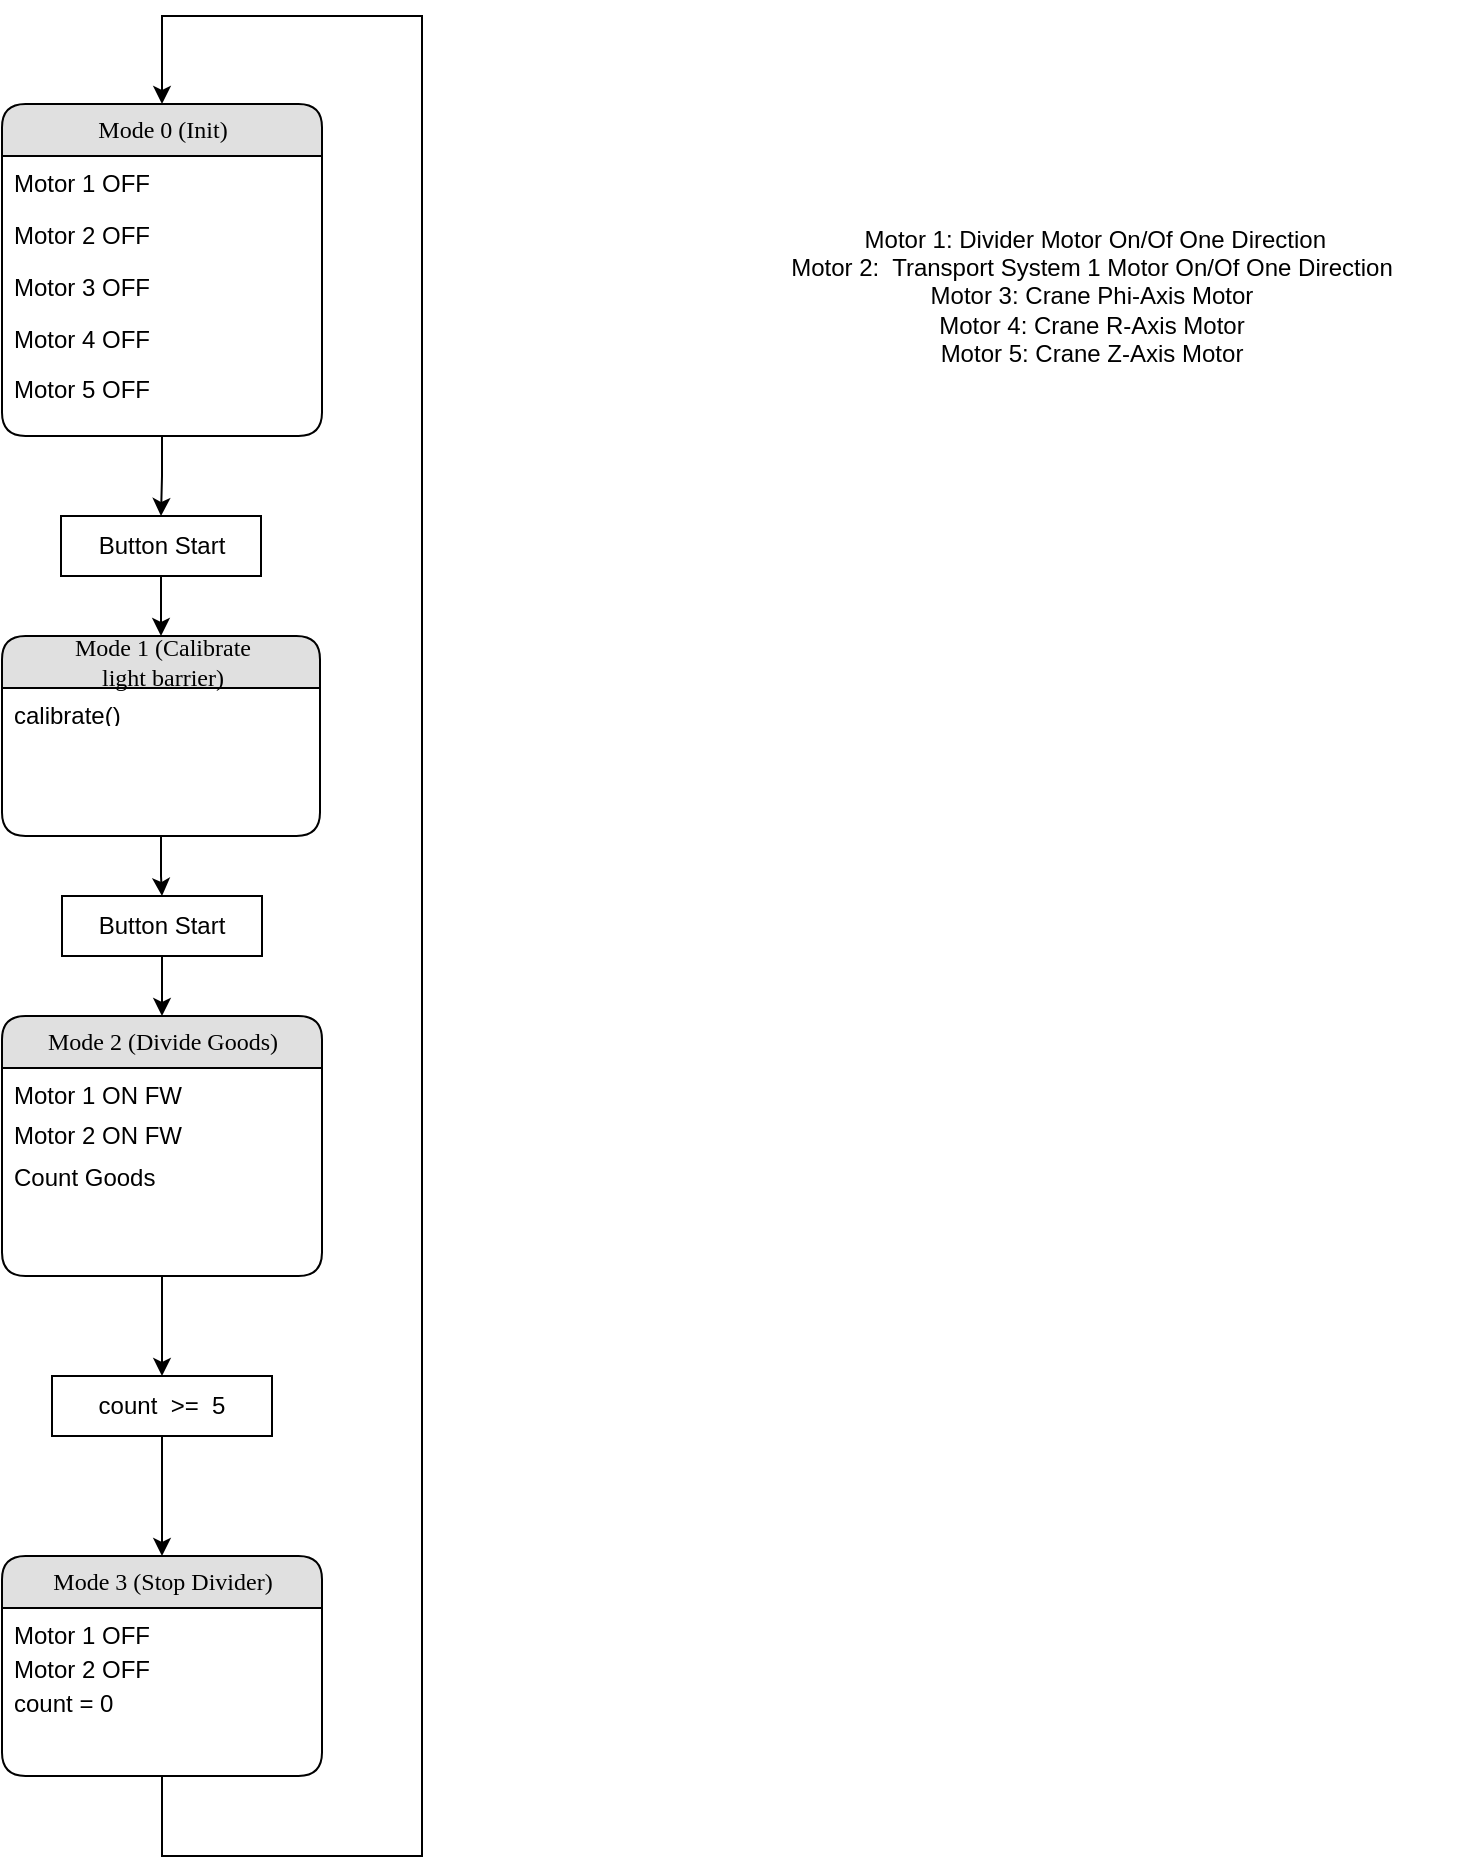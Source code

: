 <mxfile version="20.4.1" type="device"><diagram name="Page-1" id="b520641d-4fe3-3701-9064-5fc419738815"><mxGraphModel dx="2018" dy="1080" grid="1" gridSize="10" guides="1" tooltips="1" connect="1" arrows="1" fold="1" page="1" pageScale="1" pageWidth="3300" pageHeight="4681" background="none" math="0" shadow="0"><root><mxCell id="0"/><mxCell id="1" parent="0"/><mxCell id="dqemA628tgLZsQUZ_P3g-1" value="&amp;nbsp;Motor 1: Divider Motor On/Of One Direction&lt;br&gt;Motor 2:&amp;nbsp; Transport System 1 Motor On/Of One Direction&lt;br&gt;Motor 3: Crane Phi-Axis Motor&lt;br&gt;Motor 4: Crane R-Axis Motor&lt;br&gt;Motor 5: Crane Z-Axis Motor" style="text;html=1;strokeColor=none;fillColor=none;align=center;verticalAlign=middle;whiteSpace=wrap;rounded=0;" parent="1" vertex="1"><mxGeometry x="520" y="120" width="370" height="100" as="geometry"/></mxCell><mxCell id="dqemA628tgLZsQUZ_P3g-5" value="" style="group" parent="1" vertex="1" connectable="0"><mxGeometry x="160" y="74" width="160" height="166" as="geometry"/></mxCell><mxCell id="21ea969265ad0168-6" value="Mode 0 (Init)" style="swimlane;html=1;fontStyle=0;childLayout=stackLayout;horizontal=1;startSize=26;fillColor=#e0e0e0;horizontalStack=0;resizeParent=1;resizeLast=0;collapsible=1;marginBottom=0;swimlaneFillColor=#ffffff;align=center;rounded=1;shadow=0;comic=0;labelBackgroundColor=none;strokeWidth=1;fontFamily=Verdana;fontSize=12" parent="dqemA628tgLZsQUZ_P3g-5" vertex="1"><mxGeometry width="160" height="166" as="geometry"/></mxCell><mxCell id="21ea969265ad0168-7" value="Motor 1 OFF" style="text;html=1;strokeColor=none;fillColor=none;spacingLeft=4;spacingRight=4;whiteSpace=wrap;overflow=hidden;rotatable=0;points=[[0,0.5],[1,0.5]];portConstraint=eastwest;" parent="21ea969265ad0168-6" vertex="1"><mxGeometry y="26" width="160" height="26" as="geometry"/></mxCell><mxCell id="21ea969265ad0168-8" value="Motor 2 OFF" style="text;html=1;strokeColor=none;fillColor=none;spacingLeft=4;spacingRight=4;whiteSpace=wrap;overflow=hidden;rotatable=0;points=[[0,0.5],[1,0.5]];portConstraint=eastwest;" parent="21ea969265ad0168-6" vertex="1"><mxGeometry y="52" width="160" height="26" as="geometry"/></mxCell><mxCell id="21ea969265ad0168-9" value="Motor 3 OFF&lt;br&gt;" style="text;html=1;strokeColor=none;fillColor=none;spacingLeft=4;spacingRight=4;whiteSpace=wrap;overflow=hidden;rotatable=0;points=[[0,0.5],[1,0.5]];portConstraint=eastwest;" parent="21ea969265ad0168-6" vertex="1"><mxGeometry y="78" width="160" height="26" as="geometry"/></mxCell><mxCell id="dqemA628tgLZsQUZ_P3g-6" value="Motor 4 OFF" style="text;html=1;strokeColor=none;fillColor=none;spacingLeft=4;spacingRight=4;whiteSpace=wrap;overflow=hidden;rotatable=0;points=[[0,0.5],[1,0.5]];portConstraint=eastwest;" parent="21ea969265ad0168-6" vertex="1"><mxGeometry y="104" width="160" height="26" as="geometry"/></mxCell><mxCell id="dqemA628tgLZsQUZ_P3g-4" value="Motor 5 OFF" style="text;html=1;strokeColor=none;fillColor=none;spacingLeft=4;spacingRight=4;whiteSpace=wrap;overflow=hidden;rotatable=0;points=[[0,0.5],[1,0.5]];portConstraint=eastwest;" parent="dqemA628tgLZsQUZ_P3g-5" vertex="1"><mxGeometry y="129" width="160" height="26" as="geometry"/></mxCell><mxCell id="dqemA628tgLZsQUZ_P3g-7" value="" style="group" parent="1" vertex="1" connectable="0"><mxGeometry x="160" y="530" width="160" height="130" as="geometry"/></mxCell><mxCell id="dqemA628tgLZsQUZ_P3g-8" value="Mode 2 (Divide Goods)" style="swimlane;html=1;fontStyle=0;childLayout=stackLayout;horizontal=1;startSize=26;fillColor=#e0e0e0;horizontalStack=0;resizeParent=1;resizeLast=0;collapsible=1;marginBottom=0;swimlaneFillColor=#ffffff;align=center;rounded=1;shadow=0;comic=0;labelBackgroundColor=none;strokeWidth=1;fontFamily=Verdana;fontSize=12" parent="dqemA628tgLZsQUZ_P3g-7" vertex="1"><mxGeometry width="160" height="130" as="geometry"/></mxCell><mxCell id="dqemA628tgLZsQUZ_P3g-9" value="Motor 1 ON FW" style="text;html=1;strokeColor=none;fillColor=none;spacingLeft=4;spacingRight=4;whiteSpace=wrap;overflow=hidden;rotatable=0;points=[[0,0.5],[1,0.5]];portConstraint=eastwest;" parent="dqemA628tgLZsQUZ_P3g-8" vertex="1"><mxGeometry y="26" width="160" height="20.361" as="geometry"/></mxCell><mxCell id="dqemA628tgLZsQUZ_P3g-10" value="Motor 2 ON FW" style="text;html=1;strokeColor=none;fillColor=none;spacingLeft=4;spacingRight=4;whiteSpace=wrap;overflow=hidden;rotatable=0;points=[[0,0.5],[1,0.5]];portConstraint=eastwest;" parent="dqemA628tgLZsQUZ_P3g-8" vertex="1"><mxGeometry y="46.361" width="160" height="20.361" as="geometry"/></mxCell><mxCell id="dqemA628tgLZsQUZ_P3g-11" value="Count Goods" style="text;html=1;strokeColor=none;fillColor=none;spacingLeft=4;spacingRight=4;whiteSpace=wrap;overflow=hidden;rotatable=0;points=[[0,0.5],[1,0.5]];portConstraint=eastwest;" parent="dqemA628tgLZsQUZ_P3g-8" vertex="1"><mxGeometry y="66.723" width="160" height="20.361" as="geometry"/></mxCell><mxCell id="_uAd6cdBGT_Uo7QY69Qg-7" style="edgeStyle=orthogonalEdgeStyle;rounded=0;orthogonalLoop=1;jettySize=auto;html=1;entryX=0.5;entryY=0;entryDx=0;entryDy=0;" edge="1" parent="1" source="dqemA628tgLZsQUZ_P3g-15" target="dqemA628tgLZsQUZ_P3g-8"><mxGeometry relative="1" as="geometry"/></mxCell><mxCell id="dqemA628tgLZsQUZ_P3g-15" value="Button Start" style="rounded=0;whiteSpace=wrap;html=1;" parent="1" vertex="1"><mxGeometry x="190" y="470" width="100" height="30" as="geometry"/></mxCell><mxCell id="dqemA628tgLZsQUZ_P3g-18" value="" style="group" parent="1" vertex="1" connectable="0"><mxGeometry x="160" y="800" width="160" height="110" as="geometry"/></mxCell><mxCell id="dqemA628tgLZsQUZ_P3g-19" value="Mode 3 (Stop Divider)" style="swimlane;html=1;fontStyle=0;childLayout=stackLayout;horizontal=1;startSize=26;fillColor=#e0e0e0;horizontalStack=0;resizeParent=1;resizeLast=0;collapsible=1;marginBottom=0;swimlaneFillColor=#ffffff;align=center;rounded=1;shadow=0;comic=0;labelBackgroundColor=none;strokeWidth=1;fontFamily=Verdana;fontSize=12" parent="dqemA628tgLZsQUZ_P3g-18" vertex="1"><mxGeometry width="160" height="110.0" as="geometry"/></mxCell><mxCell id="dqemA628tgLZsQUZ_P3g-20" value="Motor 1 OFF" style="text;html=1;strokeColor=none;fillColor=none;spacingLeft=4;spacingRight=4;whiteSpace=wrap;overflow=hidden;rotatable=0;points=[[0,0.5],[1,0.5]];portConstraint=eastwest;" parent="dqemA628tgLZsQUZ_P3g-19" vertex="1"><mxGeometry y="26" width="160" height="17.229" as="geometry"/></mxCell><mxCell id="dqemA628tgLZsQUZ_P3g-21" value="Motor 2 OFF" style="text;html=1;strokeColor=none;fillColor=none;spacingLeft=4;spacingRight=4;whiteSpace=wrap;overflow=hidden;rotatable=0;points=[[0,0.5],[1,0.5]];portConstraint=eastwest;" parent="dqemA628tgLZsQUZ_P3g-19" vertex="1"><mxGeometry y="43.229" width="160" height="17.229" as="geometry"/></mxCell><mxCell id="_uAd6cdBGT_Uo7QY69Qg-2" value="count = 0" style="text;html=1;strokeColor=none;fillColor=none;spacingLeft=4;spacingRight=4;whiteSpace=wrap;overflow=hidden;rotatable=0;points=[[0,0.5],[1,0.5]];portConstraint=eastwest;" vertex="1" parent="dqemA628tgLZsQUZ_P3g-19"><mxGeometry y="60.458" width="160" height="17.229" as="geometry"/></mxCell><mxCell id="dqemA628tgLZsQUZ_P3g-28" style="edgeStyle=orthogonalEdgeStyle;rounded=0;orthogonalLoop=1;jettySize=auto;html=1;" parent="1" source="dqemA628tgLZsQUZ_P3g-26" target="dqemA628tgLZsQUZ_P3g-19" edge="1"><mxGeometry relative="1" as="geometry"/></mxCell><mxCell id="dqemA628tgLZsQUZ_P3g-26" value="count&amp;nbsp; &amp;gt;=&amp;nbsp; 5" style="rounded=0;whiteSpace=wrap;html=1;" parent="1" vertex="1"><mxGeometry x="185" y="710" width="110" height="30" as="geometry"/></mxCell><mxCell id="dqemA628tgLZsQUZ_P3g-27" style="edgeStyle=orthogonalEdgeStyle;rounded=0;orthogonalLoop=1;jettySize=auto;html=1;exitX=0.5;exitY=1;exitDx=0;exitDy=0;" parent="1" source="dqemA628tgLZsQUZ_P3g-8" target="dqemA628tgLZsQUZ_P3g-26" edge="1"><mxGeometry relative="1" as="geometry"/></mxCell><mxCell id="dqemA628tgLZsQUZ_P3g-30" style="edgeStyle=orthogonalEdgeStyle;rounded=0;orthogonalLoop=1;jettySize=auto;html=1;entryX=0.5;entryY=0;entryDx=0;entryDy=0;" parent="1" source="dqemA628tgLZsQUZ_P3g-19" target="21ea969265ad0168-6" edge="1"><mxGeometry relative="1" as="geometry"><mxPoint x="430" y="190" as="targetPoint"/><Array as="points"><mxPoint x="240" y="950"/><mxPoint x="370" y="950"/><mxPoint x="370" y="30"/><mxPoint x="240" y="30"/></Array></mxGeometry></mxCell><mxCell id="dqemA628tgLZsQUZ_P3g-31" value="" style="group" parent="1" vertex="1" connectable="0"><mxGeometry x="160" y="340" width="159" height="100" as="geometry"/></mxCell><mxCell id="dqemA628tgLZsQUZ_P3g-32" value="Mode 1 (Calibrate &lt;br&gt;light barrier)" style="swimlane;html=1;fontStyle=0;childLayout=stackLayout;horizontal=1;startSize=26;fillColor=#e0e0e0;horizontalStack=0;resizeParent=1;resizeLast=0;collapsible=1;marginBottom=0;swimlaneFillColor=#ffffff;align=center;rounded=1;shadow=0;comic=0;labelBackgroundColor=none;strokeWidth=1;fontFamily=Verdana;fontSize=12" parent="dqemA628tgLZsQUZ_P3g-31" vertex="1"><mxGeometry width="159" height="100.0" as="geometry"/></mxCell><mxCell id="dqemA628tgLZsQUZ_P3g-33" value="calibrate()" style="text;html=1;strokeColor=none;fillColor=none;spacingLeft=4;spacingRight=4;whiteSpace=wrap;overflow=hidden;rotatable=0;points=[[0,0.5],[1,0.5]];portConstraint=eastwest;" parent="dqemA628tgLZsQUZ_P3g-32" vertex="1"><mxGeometry y="26" width="159" height="15.663" as="geometry"/></mxCell><mxCell id="_uAd6cdBGT_Uo7QY69Qg-6" style="edgeStyle=orthogonalEdgeStyle;rounded=0;orthogonalLoop=1;jettySize=auto;html=1;entryX=0.5;entryY=0;entryDx=0;entryDy=0;" edge="1" parent="1" source="_uAd6cdBGT_Uo7QY69Qg-4" target="dqemA628tgLZsQUZ_P3g-32"><mxGeometry relative="1" as="geometry"/></mxCell><mxCell id="_uAd6cdBGT_Uo7QY69Qg-4" value="Button Start" style="rounded=0;whiteSpace=wrap;html=1;" vertex="1" parent="1"><mxGeometry x="189.5" y="280" width="100" height="30" as="geometry"/></mxCell><mxCell id="_uAd6cdBGT_Uo7QY69Qg-5" style="edgeStyle=orthogonalEdgeStyle;rounded=0;orthogonalLoop=1;jettySize=auto;html=1;" edge="1" parent="1" source="21ea969265ad0168-6" target="_uAd6cdBGT_Uo7QY69Qg-4"><mxGeometry relative="1" as="geometry"/></mxCell><mxCell id="_uAd6cdBGT_Uo7QY69Qg-8" style="edgeStyle=orthogonalEdgeStyle;rounded=0;orthogonalLoop=1;jettySize=auto;html=1;entryX=0.5;entryY=0;entryDx=0;entryDy=0;" edge="1" parent="1" source="dqemA628tgLZsQUZ_P3g-32" target="dqemA628tgLZsQUZ_P3g-15"><mxGeometry relative="1" as="geometry"/></mxCell></root></mxGraphModel></diagram></mxfile>